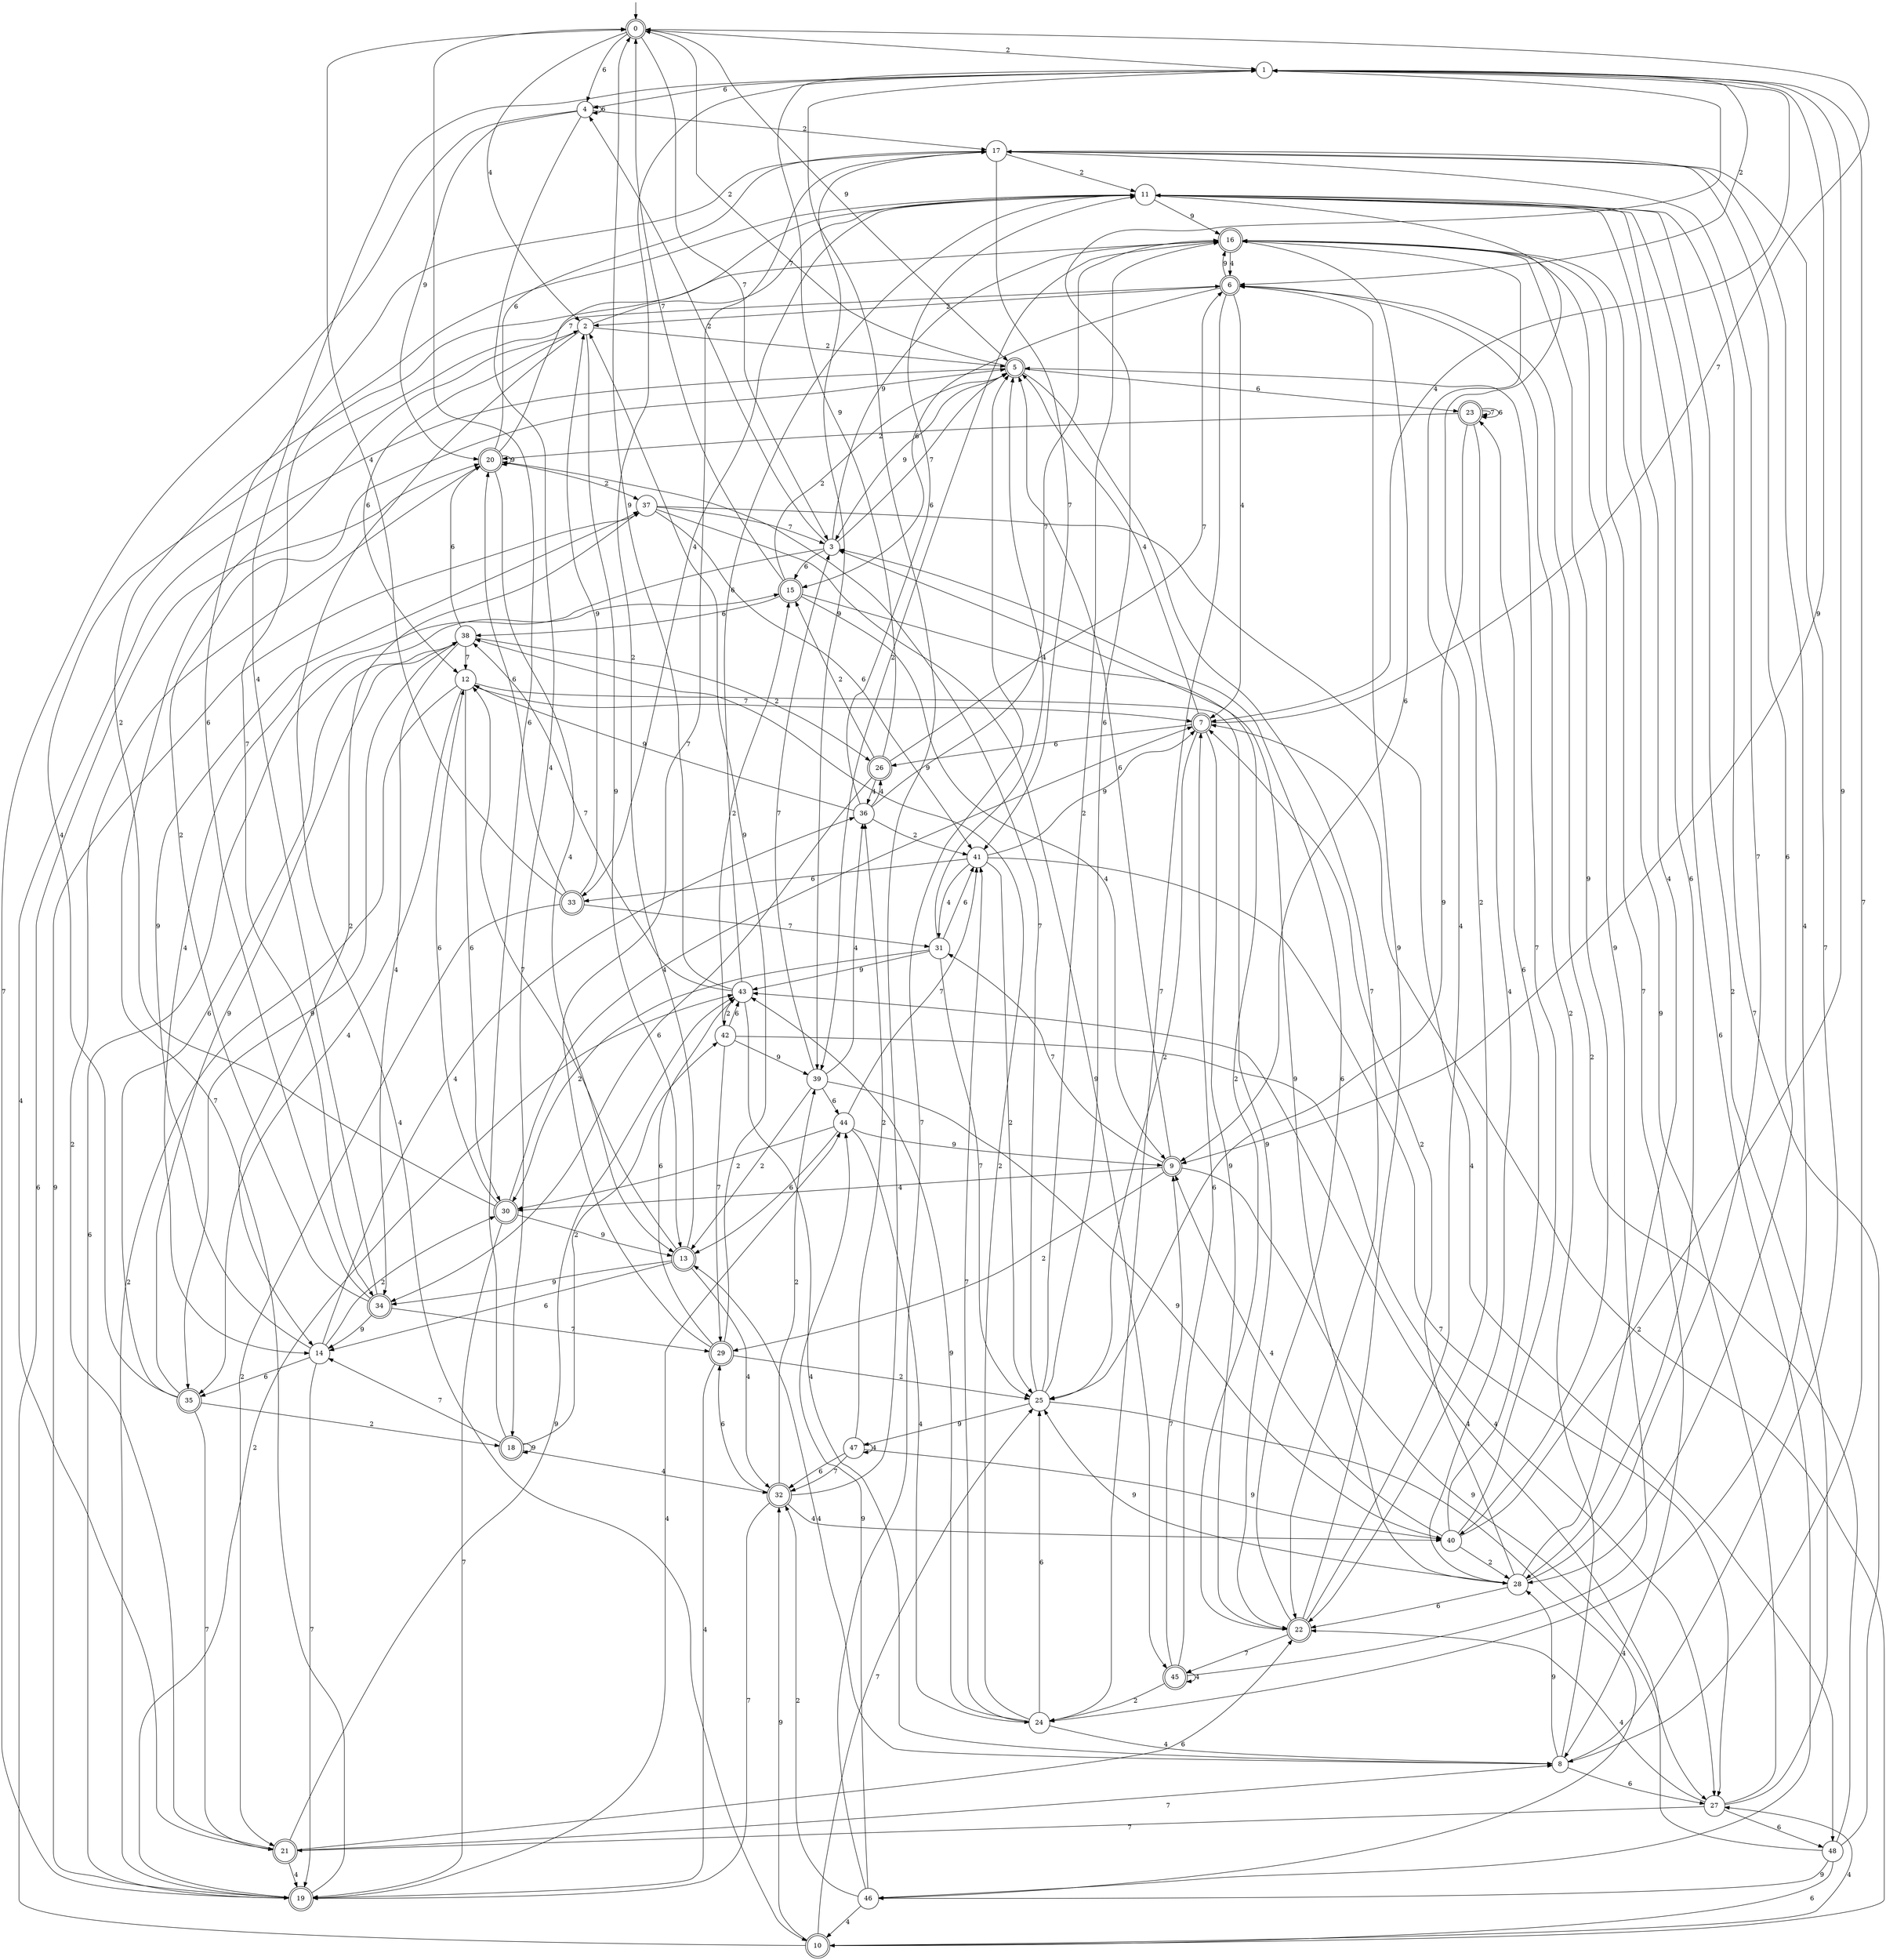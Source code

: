 digraph g {

	s0 [shape="doublecircle" label="0"];
	s1 [shape="circle" label="1"];
	s2 [shape="circle" label="2"];
	s3 [shape="circle" label="3"];
	s4 [shape="circle" label="4"];
	s5 [shape="doublecircle" label="5"];
	s6 [shape="doublecircle" label="6"];
	s7 [shape="doublecircle" label="7"];
	s8 [shape="circle" label="8"];
	s9 [shape="doublecircle" label="9"];
	s10 [shape="doublecircle" label="10"];
	s11 [shape="circle" label="11"];
	s12 [shape="circle" label="12"];
	s13 [shape="doublecircle" label="13"];
	s14 [shape="circle" label="14"];
	s15 [shape="doublecircle" label="15"];
	s16 [shape="doublecircle" label="16"];
	s17 [shape="circle" label="17"];
	s18 [shape="doublecircle" label="18"];
	s19 [shape="doublecircle" label="19"];
	s20 [shape="doublecircle" label="20"];
	s21 [shape="doublecircle" label="21"];
	s22 [shape="doublecircle" label="22"];
	s23 [shape="doublecircle" label="23"];
	s24 [shape="circle" label="24"];
	s25 [shape="circle" label="25"];
	s26 [shape="doublecircle" label="26"];
	s27 [shape="circle" label="27"];
	s28 [shape="circle" label="28"];
	s29 [shape="doublecircle" label="29"];
	s30 [shape="doublecircle" label="30"];
	s31 [shape="circle" label="31"];
	s32 [shape="doublecircle" label="32"];
	s33 [shape="doublecircle" label="33"];
	s34 [shape="doublecircle" label="34"];
	s35 [shape="doublecircle" label="35"];
	s36 [shape="circle" label="36"];
	s37 [shape="circle" label="37"];
	s38 [shape="circle" label="38"];
	s39 [shape="circle" label="39"];
	s40 [shape="circle" label="40"];
	s41 [shape="circle" label="41"];
	s42 [shape="circle" label="42"];
	s43 [shape="circle" label="43"];
	s44 [shape="circle" label="44"];
	s45 [shape="doublecircle" label="45"];
	s46 [shape="circle" label="46"];
	s47 [shape="circle" label="47"];
	s48 [shape="circle" label="48"];
	s0 -> s1 [label="2"];
	s0 -> s2 [label="4"];
	s0 -> s3 [label="7"];
	s0 -> s4 [label="6"];
	s0 -> s5 [label="9"];
	s1 -> s6 [label="2"];
	s1 -> s7 [label="4"];
	s1 -> s8 [label="7"];
	s1 -> s4 [label="6"];
	s1 -> s9 [label="9"];
	s2 -> s5 [label="2"];
	s2 -> s10 [label="4"];
	s2 -> s11 [label="7"];
	s2 -> s12 [label="6"];
	s2 -> s13 [label="9"];
	s3 -> s4 [label="2"];
	s3 -> s14 [label="4"];
	s3 -> s5 [label="7"];
	s3 -> s15 [label="6"];
	s3 -> s16 [label="9"];
	s4 -> s17 [label="2"];
	s4 -> s18 [label="4"];
	s4 -> s19 [label="7"];
	s4 -> s4 [label="6"];
	s4 -> s20 [label="9"];
	s5 -> s0 [label="2"];
	s5 -> s21 [label="4"];
	s5 -> s22 [label="7"];
	s5 -> s23 [label="6"];
	s5 -> s3 [label="9"];
	s6 -> s2 [label="2"];
	s6 -> s7 [label="4"];
	s6 -> s24 [label="7"];
	s6 -> s15 [label="6"];
	s6 -> s16 [label="9"];
	s7 -> s25 [label="2"];
	s7 -> s5 [label="4"];
	s7 -> s0 [label="7"];
	s7 -> s26 [label="6"];
	s7 -> s22 [label="9"];
	s8 -> s6 [label="2"];
	s8 -> s13 [label="4"];
	s8 -> s17 [label="7"];
	s8 -> s27 [label="6"];
	s8 -> s28 [label="9"];
	s9 -> s29 [label="2"];
	s9 -> s30 [label="4"];
	s9 -> s31 [label="7"];
	s9 -> s5 [label="6"];
	s9 -> s27 [label="9"];
	s10 -> s7 [label="2"];
	s10 -> s27 [label="4"];
	s10 -> s25 [label="7"];
	s10 -> s20 [label="6"];
	s10 -> s32 [label="9"];
	s11 -> s22 [label="2"];
	s11 -> s33 [label="4"];
	s11 -> s34 [label="7"];
	s11 -> s28 [label="6"];
	s11 -> s16 [label="9"];
	s12 -> s19 [label="2"];
	s12 -> s35 [label="4"];
	s12 -> s7 [label="7"];
	s12 -> s30 [label="6"];
	s12 -> s22 [label="9"];
	s13 -> s1 [label="2"];
	s13 -> s32 [label="4"];
	s13 -> s12 [label="7"];
	s13 -> s14 [label="6"];
	s13 -> s34 [label="9"];
	s14 -> s30 [label="2"];
	s14 -> s36 [label="4"];
	s14 -> s19 [label="7"];
	s14 -> s35 [label="6"];
	s14 -> s37 [label="9"];
	s15 -> s5 [label="2"];
	s15 -> s9 [label="4"];
	s15 -> s0 [label="7"];
	s15 -> s38 [label="6"];
	s15 -> s28 [label="9"];
	s16 -> s39 [label="2"];
	s16 -> s6 [label="4"];
	s16 -> s8 [label="7"];
	s16 -> s9 [label="6"];
	s16 -> s40 [label="9"];
	s17 -> s11 [label="2"];
	s17 -> s24 [label="4"];
	s17 -> s41 [label="7"];
	s17 -> s28 [label="6"];
	s17 -> s39 [label="9"];
	s18 -> s42 [label="2"];
	s18 -> s32 [label="4"];
	s18 -> s14 [label="7"];
	s18 -> s0 [label="6"];
	s18 -> s18 [label="9"];
	s19 -> s43 [label="2"];
	s19 -> s44 [label="4"];
	s19 -> s2 [label="7"];
	s19 -> s15 [label="6"];
	s19 -> s37 [label="9"];
	s20 -> s37 [label="2"];
	s20 -> s13 [label="4"];
	s20 -> s11 [label="7"];
	s20 -> s17 [label="6"];
	s20 -> s20 [label="9"];
	s21 -> s20 [label="2"];
	s21 -> s19 [label="4"];
	s21 -> s8 [label="7"];
	s21 -> s22 [label="6"];
	s21 -> s43 [label="9"];
	s22 -> s3 [label="2"];
	s22 -> s16 [label="4"];
	s22 -> s45 [label="7"];
	s22 -> s3 [label="6"];
	s22 -> s6 [label="9"];
	s23 -> s20 [label="2"];
	s23 -> s28 [label="4"];
	s23 -> s23 [label="7"];
	s23 -> s23 [label="6"];
	s23 -> s25 [label="9"];
	s24 -> s38 [label="2"];
	s24 -> s8 [label="4"];
	s24 -> s41 [label="7"];
	s24 -> s25 [label="6"];
	s24 -> s43 [label="9"];
	s25 -> s16 [label="2"];
	s25 -> s46 [label="4"];
	s25 -> s20 [label="7"];
	s25 -> s1 [label="6"];
	s25 -> s47 [label="9"];
	s26 -> s15 [label="2"];
	s26 -> s36 [label="4"];
	s26 -> s6 [label="7"];
	s26 -> s34 [label="6"];
	s26 -> s1 [label="9"];
	s27 -> s11 [label="2"];
	s27 -> s22 [label="4"];
	s27 -> s21 [label="7"];
	s27 -> s48 [label="6"];
	s27 -> s16 [label="9"];
	s28 -> s7 [label="2"];
	s28 -> s11 [label="4"];
	s28 -> s17 [label="7"];
	s28 -> s22 [label="6"];
	s28 -> s25 [label="9"];
	s29 -> s25 [label="2"];
	s29 -> s19 [label="4"];
	s29 -> s17 [label="7"];
	s29 -> s43 [label="6"];
	s29 -> s2 [label="9"];
	s30 -> s16 [label="2"];
	s30 -> s7 [label="4"];
	s30 -> s19 [label="7"];
	s30 -> s12 [label="6"];
	s30 -> s13 [label="9"];
	s31 -> s30 [label="2"];
	s31 -> s5 [label="4"];
	s31 -> s25 [label="7"];
	s31 -> s41 [label="6"];
	s31 -> s43 [label="9"];
	s32 -> s39 [label="2"];
	s32 -> s40 [label="4"];
	s32 -> s19 [label="7"];
	s32 -> s29 [label="6"];
	s32 -> s1 [label="9"];
	s33 -> s21 [label="2"];
	s33 -> s0 [label="4"];
	s33 -> s31 [label="7"];
	s33 -> s20 [label="6"];
	s33 -> s2 [label="9"];
	s34 -> s5 [label="2"];
	s34 -> s1 [label="4"];
	s34 -> s29 [label="7"];
	s34 -> s17 [label="6"];
	s34 -> s14 [label="9"];
	s35 -> s18 [label="2"];
	s35 -> s6 [label="4"];
	s35 -> s21 [label="7"];
	s35 -> s38 [label="6"];
	s35 -> s38 [label="9"];
	s36 -> s41 [label="2"];
	s36 -> s26 [label="4"];
	s36 -> s16 [label="7"];
	s36 -> s11 [label="6"];
	s36 -> s12 [label="9"];
	s37 -> s14 [label="2"];
	s37 -> s48 [label="4"];
	s37 -> s3 [label="7"];
	s37 -> s41 [label="6"];
	s37 -> s45 [label="9"];
	s38 -> s26 [label="2"];
	s38 -> s34 [label="4"];
	s38 -> s12 [label="7"];
	s38 -> s20 [label="6"];
	s38 -> s35 [label="9"];
	s39 -> s13 [label="2"];
	s39 -> s36 [label="4"];
	s39 -> s3 [label="7"];
	s39 -> s44 [label="6"];
	s39 -> s40 [label="9"];
	s40 -> s28 [label="2"];
	s40 -> s9 [label="4"];
	s40 -> s5 [label="7"];
	s40 -> s23 [label="6"];
	s40 -> s1 [label="9"];
	s41 -> s25 [label="2"];
	s41 -> s31 [label="4"];
	s41 -> s27 [label="7"];
	s41 -> s33 [label="6"];
	s41 -> s7 [label="9"];
	s42 -> s15 [label="2"];
	s42 -> s27 [label="4"];
	s42 -> s29 [label="7"];
	s42 -> s43 [label="6"];
	s42 -> s39 [label="9"];
	s43 -> s42 [label="2"];
	s43 -> s8 [label="4"];
	s43 -> s38 [label="7"];
	s43 -> s11 [label="6"];
	s43 -> s0 [label="9"];
	s44 -> s30 [label="2"];
	s44 -> s24 [label="4"];
	s44 -> s41 [label="7"];
	s44 -> s13 [label="6"];
	s44 -> s9 [label="9"];
	s45 -> s24 [label="2"];
	s45 -> s45 [label="4"];
	s45 -> s9 [label="7"];
	s45 -> s7 [label="6"];
	s45 -> s16 [label="9"];
	s46 -> s32 [label="2"];
	s46 -> s10 [label="4"];
	s46 -> s5 [label="7"];
	s46 -> s11 [label="6"];
	s46 -> s44 [label="9"];
	s47 -> s36 [label="2"];
	s47 -> s47 [label="4"];
	s47 -> s32 [label="7"];
	s47 -> s32 [label="6"];
	s47 -> s40 [label="9"];
	s48 -> s6 [label="2"];
	s48 -> s43 [label="4"];
	s48 -> s11 [label="7"];
	s48 -> s10 [label="6"];
	s48 -> s46 [label="9"];

__start0 [label="" shape="none" width="0" height="0"];
__start0 -> s0;

}
